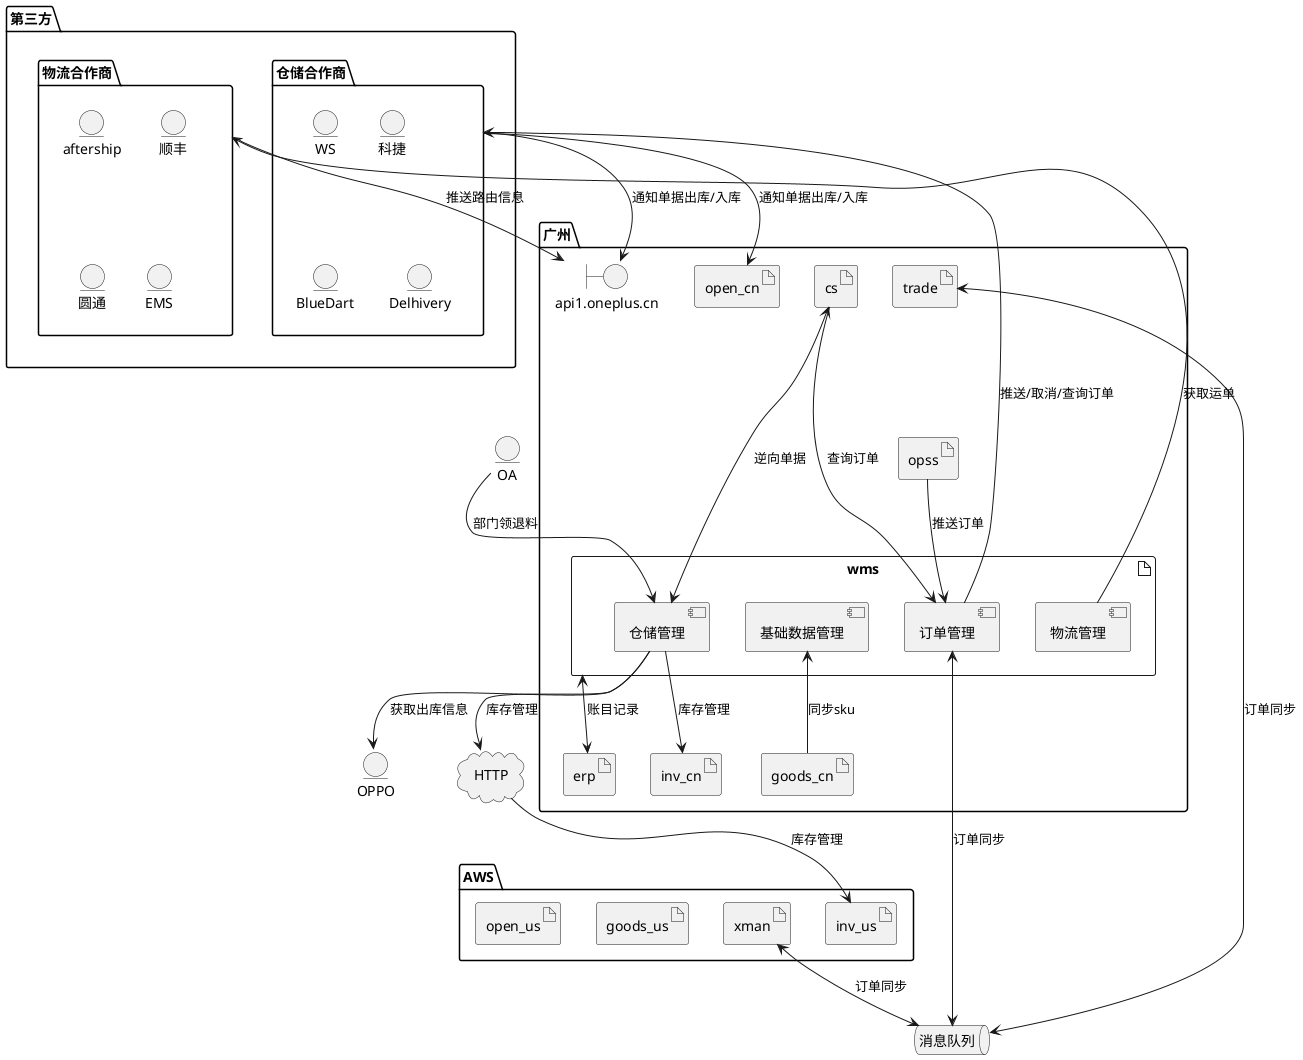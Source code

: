 @startuml

package 广州 {
    artifact wms {
        component 仓储管理 as warehouse
        component 物流管理 as logistic
        component 订单管理 as wms_order
        component 基础数据管理 as wms_data
    }
    artifact inv_cn
    artifact trade
    artifact cs
    artifact goods_cn
    artifact open_cn
    artifact erp
    artifact opss
    boundary api1.oneplus.cn as api1
}

package AWS {
    artifact inv_us
    artifact xman
    artifact goods_us
    artifact open_us
}

queue 消息队列 as msg_queue
cloud HTTP as http
package 第三方 {
    package 仓储合作商 as tpl_warehouse{
        entity WS as ws
        entity 科捷 as kj
        entity BlueDart as bd
        entity Delhivery as del
    }
    package 物流合作商 as tpl_logistic{
        entity aftership
        entity 顺丰 as sf
        entity 圆通 as yt
        entity EMS as ems
    }
    }
    entity OA as oa
    entity OPPO as oppo

' 内部依赖关系
xman <--> msg_queue : 订单同步
trade <--> msg_queue : 订单同步
wms_order <---> msg_queue : 订单同步

wms <--> erp : 账目记录
wms_data <-- goods_cn : 同步sku
warehouse --> inv_cn : 库存管理
warehouse --> http : 库存管理
http --> inv_us : 库存管理
opss --> wms_order : 推送订单
cs --> wms_order : 查询订单
warehouse <-up--> cs : 逆向单据


' 外部系统依赖关系
wms_order --> tpl_warehouse : 推送/取消/查询订单
tpl_warehouse --> open_cn : 通知单据出库/入库
tpl_warehouse --> api1 : 通知单据出库/入库

logistic --> tpl_logistic : 获取运单
tpl_logistic --> api1 : 推送路由信息

warehouse --> oppo : 获取出库信息
oa --> warehouse : 部门领退料

@enduml